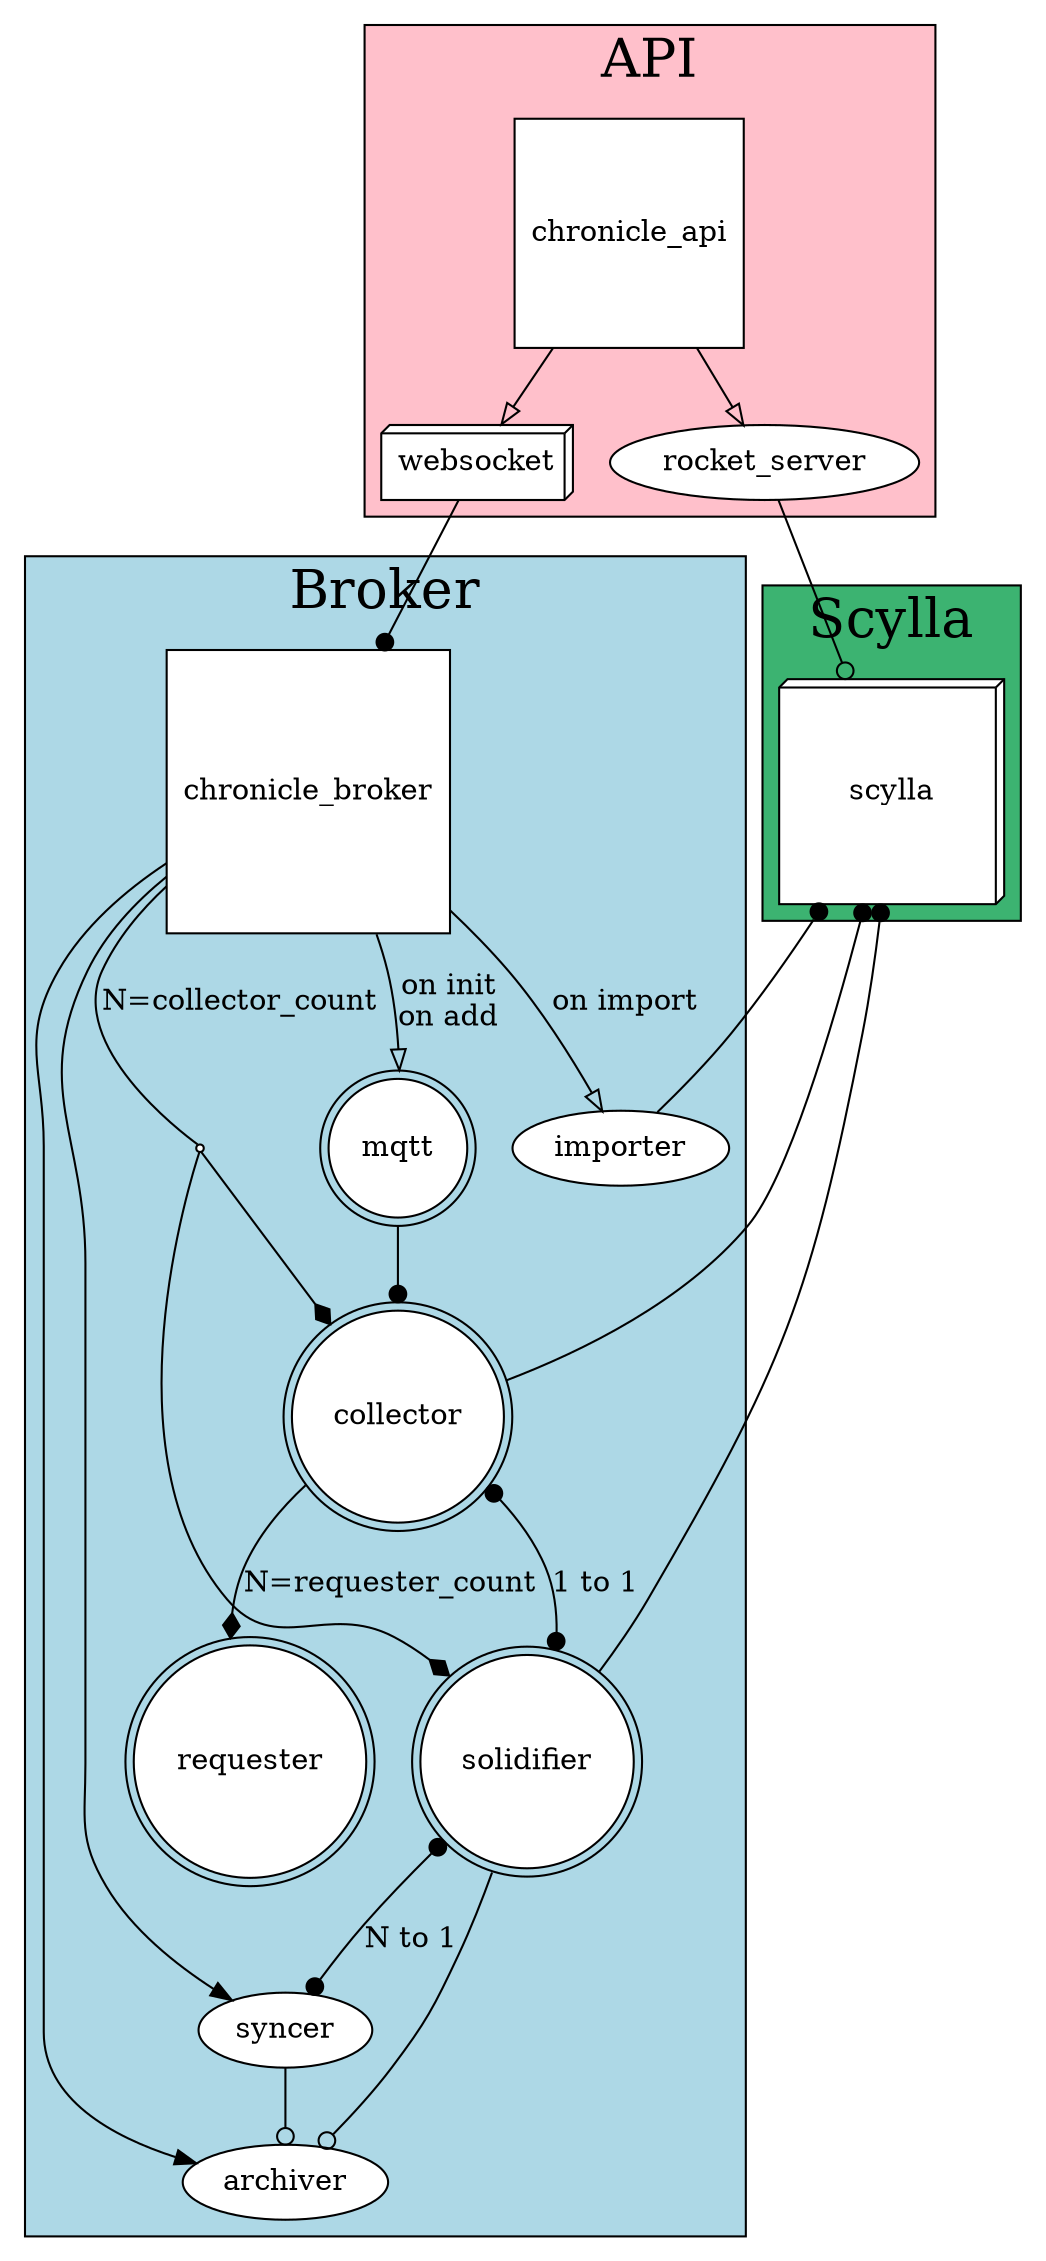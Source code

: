 digraph Architecture {
    splines="true";
    newrank=true;

    subgraph cluster_scylla {
        label="Scylla";
        fontsize=26;
        bgcolor=mediumseagreen;
        fixedsize=true;
        node [style=filled, color=black, fillcolor=white, width=1.5 height=1.5];

        scylla [shape="box3d"]
    }

    subgraph cluster_api {
        label="API";
        fontsize=26;
        bgcolor=pink
        node [style=filled, color=black, fillcolor=white];

        chronicle_api [shape="square"]
        websocket [shape="box3d"]
        rocket_server
    }

    subgraph cluster_broker {
        label="Broker";
        fontsize=26;
        bgcolor=lightblue;
        node [style=filled, color=black, fillcolor=white];

        chronicle_broker [shape="square"]
        mqtt [shape="doublecircle"]
        collector [shape="doublecircle"]
        solidifier [shape="doublecircle"]
        requester [shape="doublecircle"]
        col_sol [shape=point]
        syncer
        archiver
        importer
    }

    chronicle_api -> rocket_server [arrowhead=oarrow]
    chronicle_api -> websocket [arrowhead=oarrow]

    websocket -> chronicle_broker [arrowhead=dot]
    rocket_server -> scylla [arrowhead=odot]

    chronicle_broker -> mqtt [label="on init\non add" arrowhead=oarrow]
    chronicle_broker -> col_sol [label="N=collector_count" dir=none]
    col_sol -> collector [arrowhead=diamond]
    col_sol -> solidifier [arrowhead=diamond]
    chronicle_broker -> syncer
    chronicle_broker -> archiver
    chronicle_broker -> importer [label="on import" arrowhead=oarrow]

    mqtt -> collector [arrowhead=dot]

    collector -> requester [label="N=requester_count" arrowhead=diamond]
    collector -> solidifier [dir=both label="1 to 1" arrowhead=dot arrowtail=dot]
    collector -> scylla [arrowhead=dot]

    solidifier -> syncer [dir=both label="N to 1" arrowhead=dot arrowtail=dot]
    solidifier -> archiver [arrowhead=odot]
    solidifier -> scylla [arrowhead=dot]

    importer -> scylla [arrowhead=dot]

    syncer -> archiver [arrowhead=odot]

    { rank=same; chronicle_broker; scylla }
}